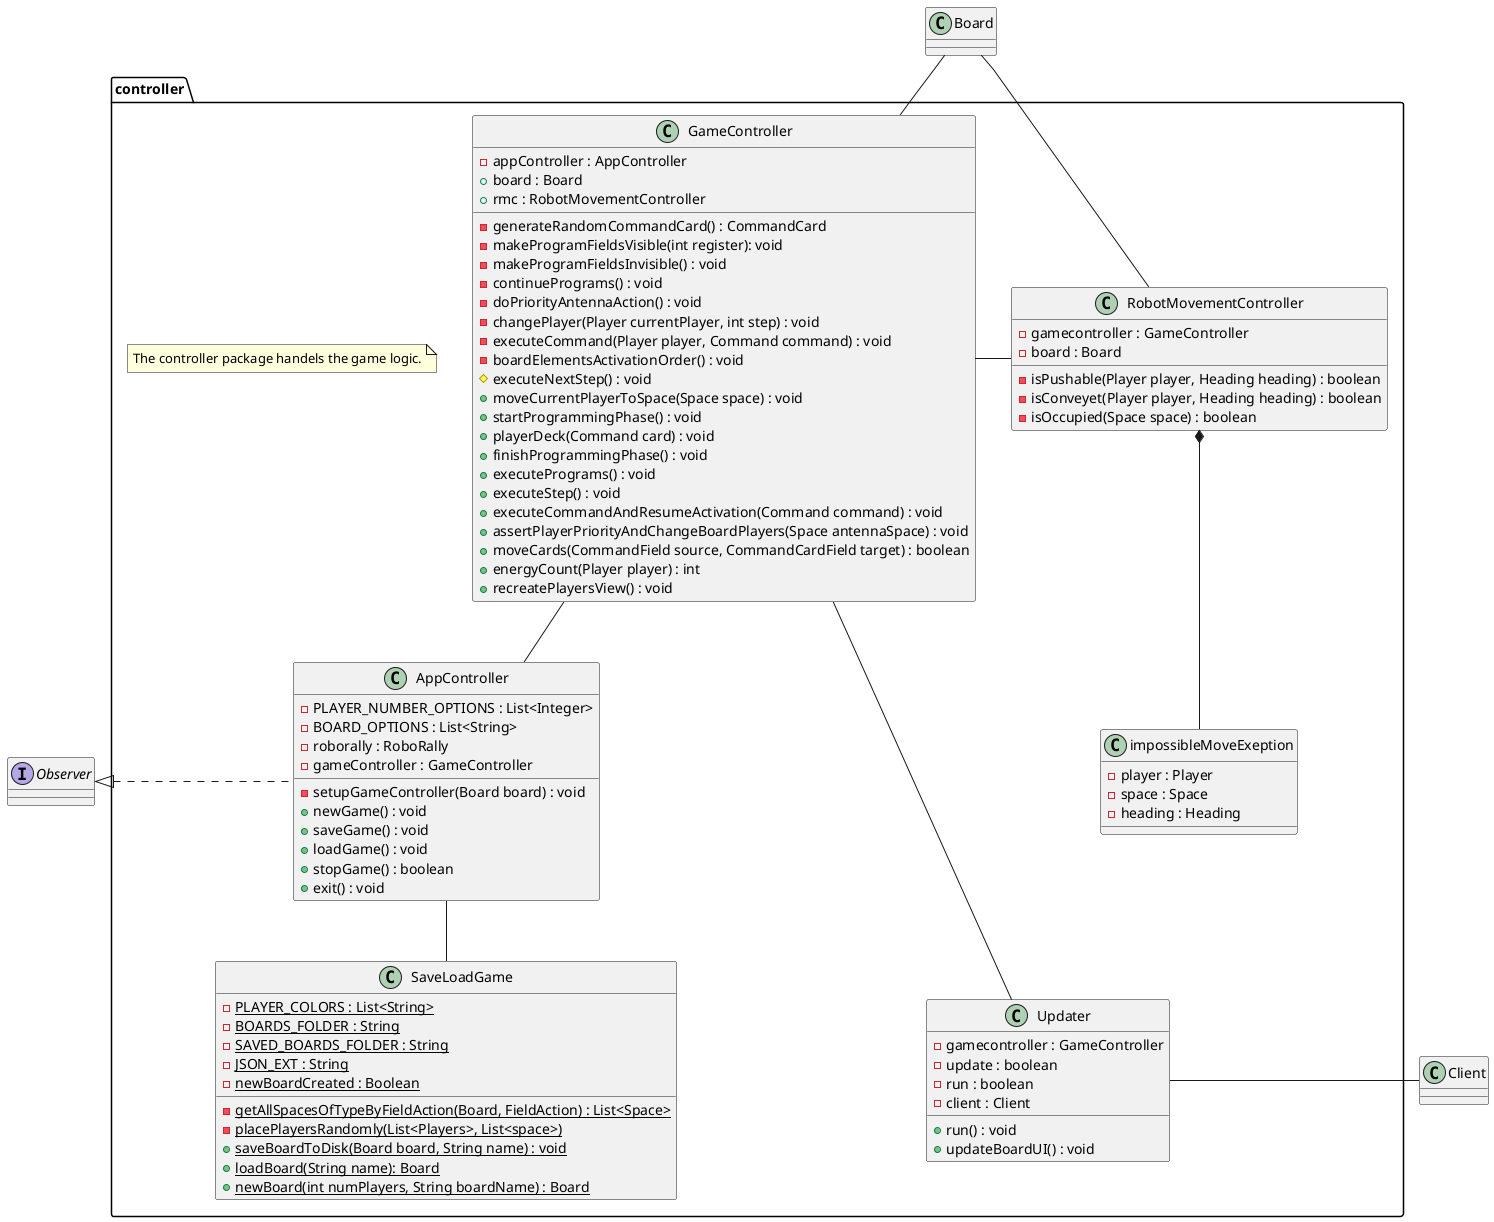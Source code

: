 @startuml
package controller{
skinparam groupInheritance 2
skinparam linetype polyline
   class AppController{
      -PLAYER_NUMBER_OPTIONS : List<Integer>
      -BOARD_OPTIONS : List<String>
      -roborally : RoboRally
      -gameController : GameController

      -setupGameController(Board board) : void
      +newGame() : void
      +saveGame() : void
      +loadGame() : void
      +stopGame() : boolean
      +exit() : void
   }
   class GameController{
      -appController : AppController
      +board : Board
      +rmc : RobotMovementController

      -generateRandomCommandCard() : CommandCard
      -makeProgramFieldsVisible(int register): void
      -makeProgramFieldsInvisible() : void
      -continuePrograms() : void
      -doPriorityAntennaAction() : void
      -changePlayer(Player currentPlayer, int step) : void
      -executeCommand(Player player, Command command) : void
      -boardElementsActivationOrder() : void
      #executeNextStep() : void
      +moveCurrentPlayerToSpace(Space space) : void
      +startProgrammingPhase() : void
      +playerDeck(Command card) : void
      +finishProgrammingPhase() : void
      +executePrograms() : void
      +executeStep() : void
      +executeCommandAndResumeActivation(Command command) : void
      +assertPlayerPriorityAndChangeBoardPlayers(Space antennaSpace) : void
      +moveCards(CommandField source, CommandCardField target) : boolean
      +energyCount(Player player) : int
      +recreatePlayersView() : void
   }
   class RobotMovementController{
      -gamecontroller : GameController
      -board : Board

      -isPushable(Player player, Heading heading) : boolean
      -isConveyet(Player player, Heading heading) : boolean
      -isOccupied(Space space) : boolean

   }
   class impossibleMoveExeption{
      -player : Player
      -space : Space
      -heading : Heading
   }
   class SaveLoadGame{
      {Static} -PLAYER_COLORS : List<String>
      {Static} -BOARDS_FOLDER : String
      {Static} -SAVED_BOARDS_FOLDER : String
      {Static} -JSON_EXT : String
      {Static} -newBoardCreated : Boolean

      {static} -getAllSpacesOfTypeByFieldAction(Board, FieldAction) : List<Space>
      {Static} -placePlayersRandomly(List<Players>, List<space>)
      {Static} +saveBoardToDisk(Board board, String name) : void
      {Static} +loadBoard(String name): Board
      {Static} +newBoard(int numPlayers, String boardName) : Board
   }
   class Updater{
      -gamecontroller : GameController
      -update : boolean
      -run : boolean
      -client : Client

     +run() : void
     +updateBoardUI() : void
   }
   note "The controller package handels the game logic." as note1
}

interface Observer{
}
AppController -- SaveLoadGame
Observer <|.r. AppController
GameController -- AppController
GameController -d-- Updater
GameController -r- RobotMovementController
Board -d- GameController
Board -d- RobotMovementController
RobotMovementController *-d- impossibleMoveExeption
Updater - Client
@enduml